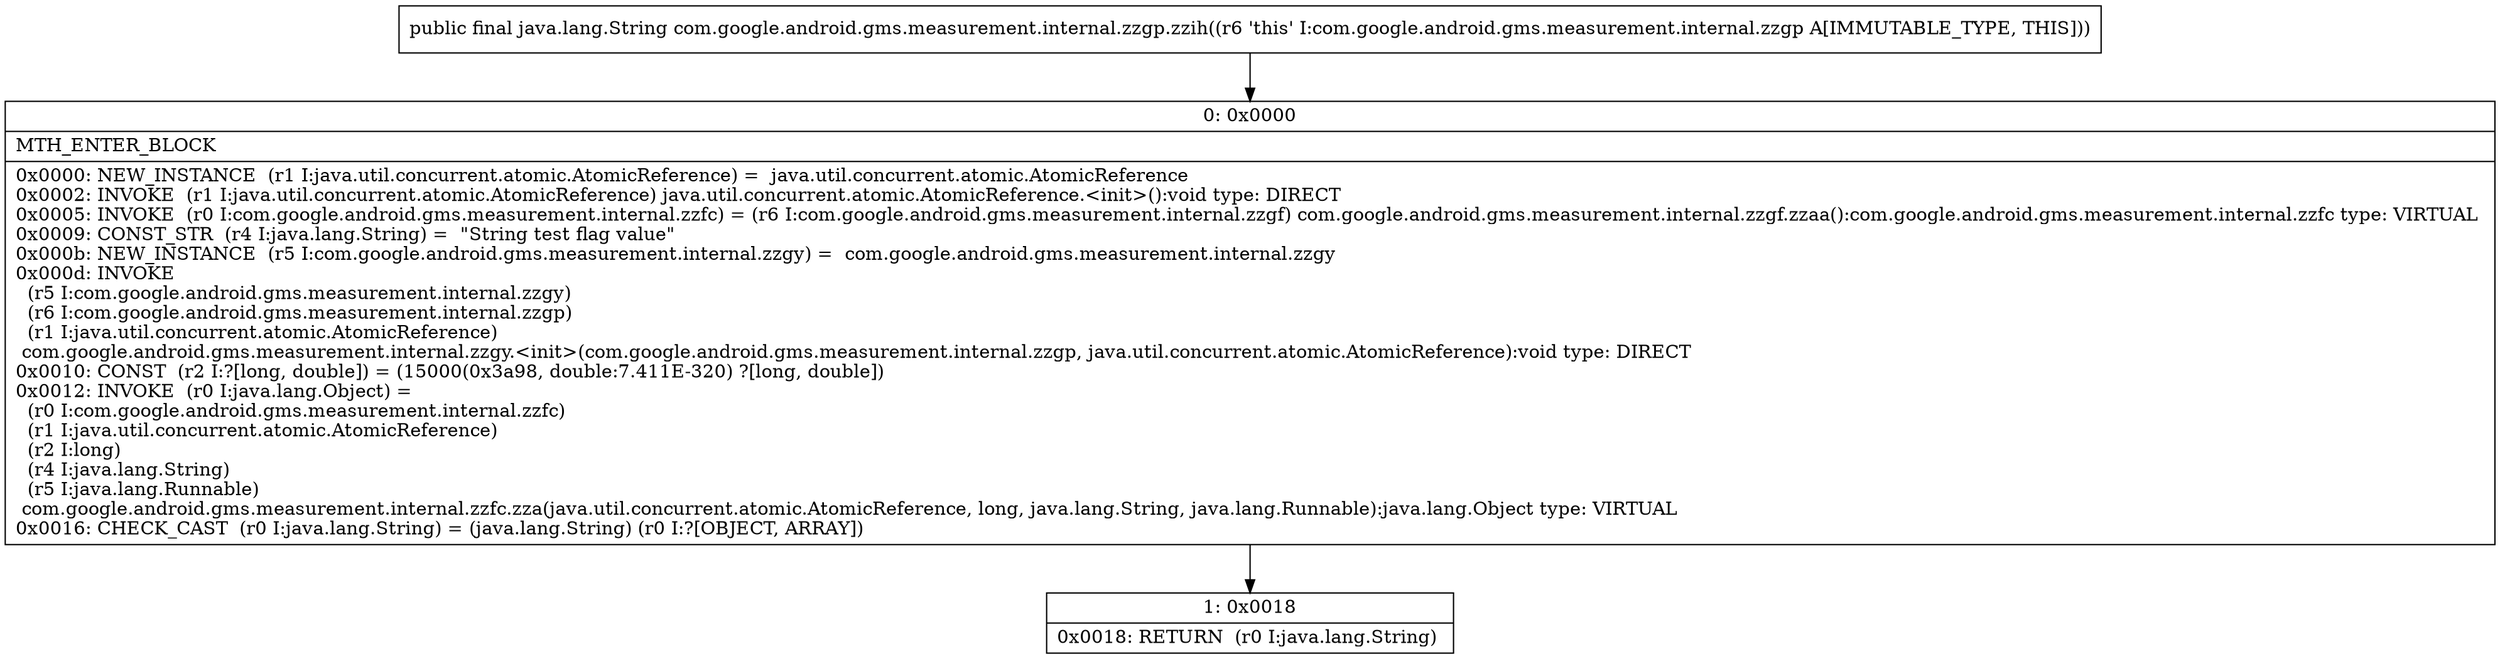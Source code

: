 digraph "CFG forcom.google.android.gms.measurement.internal.zzgp.zzih()Ljava\/lang\/String;" {
Node_0 [shape=record,label="{0\:\ 0x0000|MTH_ENTER_BLOCK\l|0x0000: NEW_INSTANCE  (r1 I:java.util.concurrent.atomic.AtomicReference) =  java.util.concurrent.atomic.AtomicReference \l0x0002: INVOKE  (r1 I:java.util.concurrent.atomic.AtomicReference) java.util.concurrent.atomic.AtomicReference.\<init\>():void type: DIRECT \l0x0005: INVOKE  (r0 I:com.google.android.gms.measurement.internal.zzfc) = (r6 I:com.google.android.gms.measurement.internal.zzgf) com.google.android.gms.measurement.internal.zzgf.zzaa():com.google.android.gms.measurement.internal.zzfc type: VIRTUAL \l0x0009: CONST_STR  (r4 I:java.lang.String) =  \"String test flag value\" \l0x000b: NEW_INSTANCE  (r5 I:com.google.android.gms.measurement.internal.zzgy) =  com.google.android.gms.measurement.internal.zzgy \l0x000d: INVOKE  \l  (r5 I:com.google.android.gms.measurement.internal.zzgy)\l  (r6 I:com.google.android.gms.measurement.internal.zzgp)\l  (r1 I:java.util.concurrent.atomic.AtomicReference)\l com.google.android.gms.measurement.internal.zzgy.\<init\>(com.google.android.gms.measurement.internal.zzgp, java.util.concurrent.atomic.AtomicReference):void type: DIRECT \l0x0010: CONST  (r2 I:?[long, double]) = (15000(0x3a98, double:7.411E\-320) ?[long, double]) \l0x0012: INVOKE  (r0 I:java.lang.Object) = \l  (r0 I:com.google.android.gms.measurement.internal.zzfc)\l  (r1 I:java.util.concurrent.atomic.AtomicReference)\l  (r2 I:long)\l  (r4 I:java.lang.String)\l  (r5 I:java.lang.Runnable)\l com.google.android.gms.measurement.internal.zzfc.zza(java.util.concurrent.atomic.AtomicReference, long, java.lang.String, java.lang.Runnable):java.lang.Object type: VIRTUAL \l0x0016: CHECK_CAST  (r0 I:java.lang.String) = (java.lang.String) (r0 I:?[OBJECT, ARRAY]) \l}"];
Node_1 [shape=record,label="{1\:\ 0x0018|0x0018: RETURN  (r0 I:java.lang.String) \l}"];
MethodNode[shape=record,label="{public final java.lang.String com.google.android.gms.measurement.internal.zzgp.zzih((r6 'this' I:com.google.android.gms.measurement.internal.zzgp A[IMMUTABLE_TYPE, THIS])) }"];
MethodNode -> Node_0;
Node_0 -> Node_1;
}

